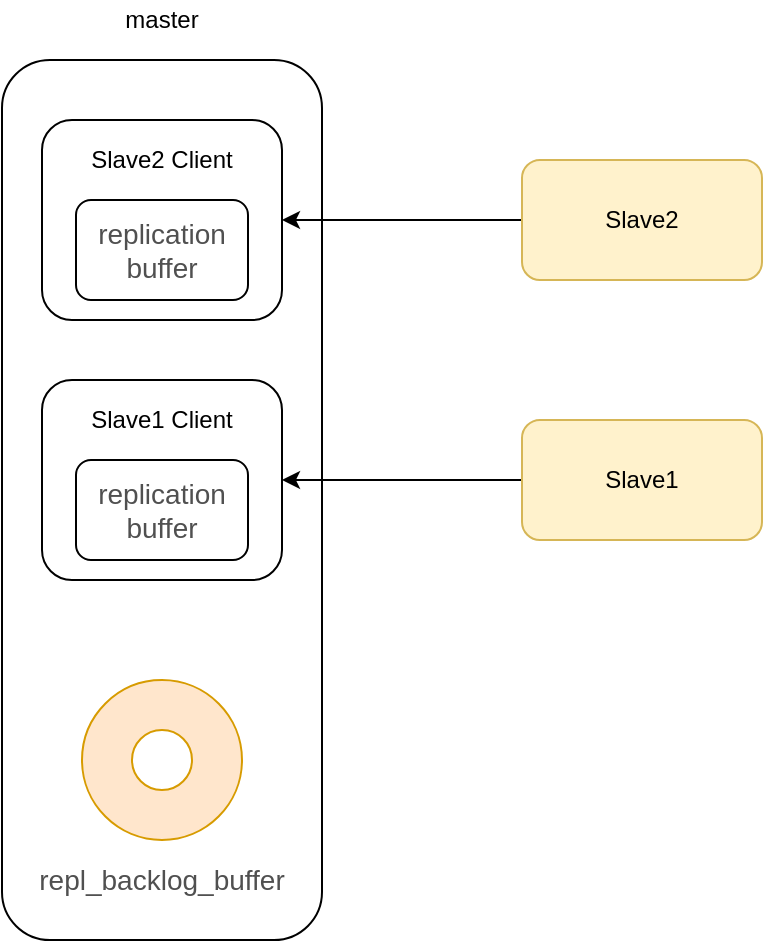 <mxfile version="14.1.8" type="github">
  <diagram id="b_LWWa1YU5fghW6hEdOa" name="Page-1">
    <mxGraphModel dx="1426" dy="771" grid="1" gridSize="10" guides="1" tooltips="1" connect="1" arrows="1" fold="1" page="1" pageScale="1" pageWidth="827" pageHeight="1169" math="0" shadow="0">
      <root>
        <mxCell id="0" />
        <mxCell id="1" parent="0" />
        <mxCell id="qbhWtqLFj1PanIml3YD2-1" value="" style="rounded=1;whiteSpace=wrap;html=1;" vertex="1" parent="1">
          <mxGeometry x="120" y="60" width="160" height="440" as="geometry" />
        </mxCell>
        <mxCell id="qbhWtqLFj1PanIml3YD2-17" style="edgeStyle=orthogonalEdgeStyle;rounded=0;orthogonalLoop=1;jettySize=auto;html=1;exitX=0;exitY=0.5;exitDx=0;exitDy=0;entryX=1;entryY=0.5;entryDx=0;entryDy=0;" edge="1" parent="1" source="qbhWtqLFj1PanIml3YD2-2" target="qbhWtqLFj1PanIml3YD2-6">
          <mxGeometry relative="1" as="geometry" />
        </mxCell>
        <mxCell id="qbhWtqLFj1PanIml3YD2-2" value="Slave1" style="rounded=1;whiteSpace=wrap;html=1;fillColor=#fff2cc;strokeColor=#d6b656;" vertex="1" parent="1">
          <mxGeometry x="380" y="240" width="120" height="60" as="geometry" />
        </mxCell>
        <mxCell id="qbhWtqLFj1PanIml3YD2-3" value="master" style="text;html=1;strokeColor=none;fillColor=none;align=center;verticalAlign=middle;whiteSpace=wrap;rounded=0;" vertex="1" parent="1">
          <mxGeometry x="180" y="30" width="40" height="20" as="geometry" />
        </mxCell>
        <mxCell id="qbhWtqLFj1PanIml3YD2-4" value="" style="verticalLabelPosition=bottom;verticalAlign=top;html=1;shape=mxgraph.basic.donut;dx=25;fillColor=#ffe6cc;strokeColor=#d79b00;" vertex="1" parent="1">
          <mxGeometry x="160" y="370" width="80" height="80" as="geometry" />
        </mxCell>
        <mxCell id="qbhWtqLFj1PanIml3YD2-5" value="&lt;span style=&quot;color: rgb(80 , 80 , 80) ; font-family: &amp;#34;pingfang sc&amp;#34; , &amp;#34;lantinghei sc&amp;#34; , &amp;#34;microsoft yahei&amp;#34; , &amp;#34;hiragino sans gb&amp;#34; , &amp;#34;microsoft sans serif&amp;#34; , &amp;#34;wenquanyi micro hei&amp;#34; , &amp;#34;helvetica&amp;#34; , sans-serif ; font-size: 14px ; text-align: left ; background-color: rgb(255 , 255 , 255)&quot;&gt;repl_backlog_buffer&lt;/span&gt;" style="text;html=1;strokeColor=none;fillColor=none;align=center;verticalAlign=middle;whiteSpace=wrap;rounded=0;" vertex="1" parent="1">
          <mxGeometry x="180" y="460" width="40" height="20" as="geometry" />
        </mxCell>
        <mxCell id="qbhWtqLFj1PanIml3YD2-6" value="" style="rounded=1;whiteSpace=wrap;html=1;" vertex="1" parent="1">
          <mxGeometry x="140" y="220" width="120" height="100" as="geometry" />
        </mxCell>
        <mxCell id="qbhWtqLFj1PanIml3YD2-7" value="&lt;span style=&quot;color: rgb(80 , 80 , 80) ; font-family: &amp;#34;pingfang sc&amp;#34; , &amp;#34;lantinghei sc&amp;#34; , &amp;#34;microsoft yahei&amp;#34; , &amp;#34;hiragino sans gb&amp;#34; , &amp;#34;microsoft sans serif&amp;#34; , &amp;#34;wenquanyi micro hei&amp;#34; , &amp;#34;helvetica&amp;#34; , sans-serif ; font-size: 14px ; text-align: left ; background-color: rgb(255 , 255 , 255)&quot;&gt;replication buffer&lt;/span&gt;" style="rounded=1;whiteSpace=wrap;html=1;" vertex="1" parent="1">
          <mxGeometry x="157" y="260" width="86" height="50" as="geometry" />
        </mxCell>
        <mxCell id="qbhWtqLFj1PanIml3YD2-9" value="Slave1 Client" style="text;html=1;strokeColor=none;fillColor=none;align=center;verticalAlign=middle;whiteSpace=wrap;rounded=0;" vertex="1" parent="1">
          <mxGeometry x="145" y="230" width="110" height="20" as="geometry" />
        </mxCell>
        <mxCell id="qbhWtqLFj1PanIml3YD2-13" value="" style="rounded=1;whiteSpace=wrap;html=1;" vertex="1" parent="1">
          <mxGeometry x="140" y="90" width="120" height="100" as="geometry" />
        </mxCell>
        <mxCell id="qbhWtqLFj1PanIml3YD2-14" value="&lt;span style=&quot;color: rgb(80 , 80 , 80) ; font-family: &amp;#34;pingfang sc&amp;#34; , &amp;#34;lantinghei sc&amp;#34; , &amp;#34;microsoft yahei&amp;#34; , &amp;#34;hiragino sans gb&amp;#34; , &amp;#34;microsoft sans serif&amp;#34; , &amp;#34;wenquanyi micro hei&amp;#34; , &amp;#34;helvetica&amp;#34; , sans-serif ; font-size: 14px ; text-align: left ; background-color: rgb(255 , 255 , 255)&quot;&gt;replication buffer&lt;/span&gt;" style="rounded=1;whiteSpace=wrap;html=1;" vertex="1" parent="1">
          <mxGeometry x="157" y="130" width="86" height="50" as="geometry" />
        </mxCell>
        <mxCell id="qbhWtqLFj1PanIml3YD2-15" value="Slave2 Client" style="text;html=1;strokeColor=none;fillColor=none;align=center;verticalAlign=middle;whiteSpace=wrap;rounded=0;" vertex="1" parent="1">
          <mxGeometry x="145" y="100" width="110" height="20" as="geometry" />
        </mxCell>
        <mxCell id="qbhWtqLFj1PanIml3YD2-18" style="edgeStyle=orthogonalEdgeStyle;rounded=0;orthogonalLoop=1;jettySize=auto;html=1;exitX=0;exitY=0.5;exitDx=0;exitDy=0;entryX=1;entryY=0.5;entryDx=0;entryDy=0;" edge="1" parent="1" source="qbhWtqLFj1PanIml3YD2-16" target="qbhWtqLFj1PanIml3YD2-13">
          <mxGeometry relative="1" as="geometry" />
        </mxCell>
        <mxCell id="qbhWtqLFj1PanIml3YD2-16" value="Slave2" style="rounded=1;whiteSpace=wrap;html=1;fillColor=#fff2cc;strokeColor=#d6b656;" vertex="1" parent="1">
          <mxGeometry x="380" y="110" width="120" height="60" as="geometry" />
        </mxCell>
      </root>
    </mxGraphModel>
  </diagram>
</mxfile>
